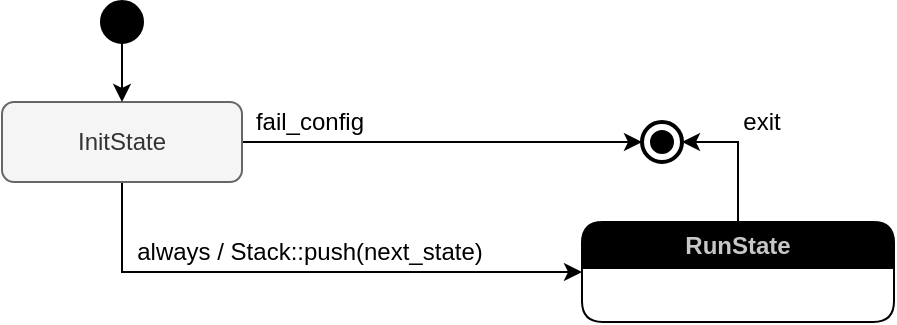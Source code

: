 <mxfile version="20.8.11" type="github">
  <diagram id="C5RBs43oDa-KdzZeNtuy" name="Page-1">
    <mxGraphModel dx="1687" dy="935" grid="1" gridSize="10" guides="1" tooltips="1" connect="1" arrows="1" fold="1" page="1" pageScale="1" pageWidth="827" pageHeight="1169" math="0" shadow="0">
      <root>
        <mxCell id="WIyWlLk6GJQsqaUBKTNV-0" />
        <mxCell id="WIyWlLk6GJQsqaUBKTNV-1" parent="WIyWlLk6GJQsqaUBKTNV-0" />
        <mxCell id="WplIWPO1-8t7H5gS-aHQ-6" style="edgeStyle=orthogonalEdgeStyle;rounded=0;orthogonalLoop=1;jettySize=auto;html=1;exitX=1;exitY=0.5;exitDx=0;exitDy=0;entryX=0;entryY=0.5;entryDx=0;entryDy=0;entryPerimeter=0;fontColor=#000000;" edge="1" parent="WIyWlLk6GJQsqaUBKTNV-1" source="WIyWlLk6GJQsqaUBKTNV-3" target="WplIWPO1-8t7H5gS-aHQ-52">
          <mxGeometry relative="1" as="geometry">
            <mxPoint x="80" y="40.0" as="targetPoint" />
            <Array as="points">
              <mxPoint x="350" y="90" />
              <mxPoint x="350" y="90" />
            </Array>
          </mxGeometry>
        </mxCell>
        <mxCell id="WplIWPO1-8t7H5gS-aHQ-11" style="edgeStyle=orthogonalEdgeStyle;rounded=0;orthogonalLoop=1;jettySize=auto;html=1;exitX=0.5;exitY=1;exitDx=0;exitDy=0;entryX=0;entryY=0.5;entryDx=0;entryDy=0;strokeColor=default;fontColor=#000000;" edge="1" parent="WIyWlLk6GJQsqaUBKTNV-1" source="WIyWlLk6GJQsqaUBKTNV-3" target="WplIWPO1-8t7H5gS-aHQ-2">
          <mxGeometry relative="1" as="geometry" />
        </mxCell>
        <mxCell id="WIyWlLk6GJQsqaUBKTNV-3" value="InitState" style="rounded=1;whiteSpace=wrap;html=1;fontSize=12;glass=0;strokeWidth=1;shadow=0;fillColor=#f5f5f5;fontColor=#333333;strokeColor=#666666;" parent="WIyWlLk6GJQsqaUBKTNV-1" vertex="1">
          <mxGeometry x="160" y="70" width="120" height="40" as="geometry" />
        </mxCell>
        <mxCell id="WplIWPO1-8t7H5gS-aHQ-1" style="edgeStyle=orthogonalEdgeStyle;rounded=0;orthogonalLoop=1;jettySize=auto;html=1;entryX=0.5;entryY=0;entryDx=0;entryDy=0;" edge="1" parent="WIyWlLk6GJQsqaUBKTNV-1" source="WplIWPO1-8t7H5gS-aHQ-0" target="WIyWlLk6GJQsqaUBKTNV-3">
          <mxGeometry relative="1" as="geometry" />
        </mxCell>
        <mxCell id="WplIWPO1-8t7H5gS-aHQ-0" value="" style="strokeWidth=2;html=1;shape=mxgraph.flowchart.start_2;whiteSpace=wrap;fillColor=#000000;" vertex="1" parent="WIyWlLk6GJQsqaUBKTNV-1">
          <mxGeometry x="210" y="20" width="20" height="20" as="geometry" />
        </mxCell>
        <mxCell id="WplIWPO1-8t7H5gS-aHQ-68" style="edgeStyle=orthogonalEdgeStyle;rounded=0;orthogonalLoop=1;jettySize=auto;html=1;exitX=0.5;exitY=0;exitDx=0;exitDy=0;entryX=1;entryY=0.5;entryDx=0;entryDy=0;entryPerimeter=0;strokeColor=default;fontColor=#000000;startArrow=none;startFill=0;endArrow=classic;endFill=1;" edge="1" parent="WIyWlLk6GJQsqaUBKTNV-1" source="WplIWPO1-8t7H5gS-aHQ-2" target="WplIWPO1-8t7H5gS-aHQ-52">
          <mxGeometry relative="1" as="geometry" />
        </mxCell>
        <mxCell id="WplIWPO1-8t7H5gS-aHQ-2" value="&lt;font color=&quot;#C7C7C7&quot;&gt;RunState&lt;/font&gt;" style="swimlane;whiteSpace=wrap;html=1;fillColor=#000000;rounded=1;" vertex="1" collapsed="1" parent="WIyWlLk6GJQsqaUBKTNV-1">
          <mxGeometry x="450" y="130" width="156" height="50" as="geometry">
            <mxRectangle x="450" y="130" width="640" height="510" as="alternateBounds" />
          </mxGeometry>
        </mxCell>
        <mxCell id="WplIWPO1-8t7H5gS-aHQ-29" style="edgeStyle=orthogonalEdgeStyle;rounded=0;orthogonalLoop=1;jettySize=auto;html=1;exitX=0.5;exitY=1;exitDx=0;exitDy=0;entryX=0;entryY=0.5;entryDx=0;entryDy=0;strokeColor=default;fontColor=#000000;" edge="1" parent="WplIWPO1-8t7H5gS-aHQ-2" source="WplIWPO1-8t7H5gS-aHQ-4" target="WplIWPO1-8t7H5gS-aHQ-12">
          <mxGeometry relative="1" as="geometry" />
        </mxCell>
        <mxCell id="WplIWPO1-8t7H5gS-aHQ-61" style="edgeStyle=orthogonalEdgeStyle;rounded=0;orthogonalLoop=1;jettySize=auto;html=1;exitX=0.25;exitY=0;exitDx=0;exitDy=0;entryX=1;entryY=0.5;entryDx=0;entryDy=0;entryPerimeter=0;strokeColor=default;fontColor=#000000;" edge="1" parent="WplIWPO1-8t7H5gS-aHQ-2" source="WplIWPO1-8t7H5gS-aHQ-4" target="WplIWPO1-8t7H5gS-aHQ-57">
          <mxGeometry relative="1" as="geometry" />
        </mxCell>
        <mxCell id="WplIWPO1-8t7H5gS-aHQ-4" value="&lt;div&gt;StateA&lt;/div&gt;&lt;div&gt;entry / Stack::pull()&lt;/div&gt;" style="whiteSpace=wrap;html=1;fontColor=#000000;fillColor=#F7F7F7;rounded=1;" vertex="1" parent="WplIWPO1-8t7H5gS-aHQ-2">
          <mxGeometry x="113.97" y="90" width="180" height="60" as="geometry" />
        </mxCell>
        <mxCell id="WplIWPO1-8t7H5gS-aHQ-10" style="edgeStyle=orthogonalEdgeStyle;rounded=0;orthogonalLoop=1;jettySize=auto;html=1;entryX=0;entryY=0.5;entryDx=0;entryDy=0;strokeColor=default;fontColor=#000000;exitX=1;exitY=0.5;exitDx=0;exitDy=0;" edge="1" parent="WplIWPO1-8t7H5gS-aHQ-2" source="WplIWPO1-8t7H5gS-aHQ-9" target="WplIWPO1-8t7H5gS-aHQ-4">
          <mxGeometry relative="1" as="geometry">
            <mxPoint x="73.97" y="120.0" as="sourcePoint" />
          </mxGeometry>
        </mxCell>
        <mxCell id="WplIWPO1-8t7H5gS-aHQ-9" value="" style="ellipse;whiteSpace=wrap;html=1;rounded=1;fontColor=#000000;fillColor=#000000;" vertex="1" parent="WplIWPO1-8t7H5gS-aHQ-2">
          <mxGeometry x="10" y="110" width="20" height="20" as="geometry" />
        </mxCell>
        <mxCell id="WplIWPO1-8t7H5gS-aHQ-14" value="success/Stack::push(next_state)" style="text;strokeColor=none;align=center;fillColor=none;html=1;verticalAlign=middle;whiteSpace=wrap;rounded=0;fontColor=#000000;" vertex="1" parent="WplIWPO1-8t7H5gS-aHQ-2">
          <mxGeometry x="223.97" y="150" width="140" height="40" as="geometry" />
        </mxCell>
        <mxCell id="WplIWPO1-8t7H5gS-aHQ-18" style="edgeStyle=orthogonalEdgeStyle;rounded=0;orthogonalLoop=1;jettySize=auto;html=1;exitX=1;exitY=0.5;exitDx=0;exitDy=0;strokeColor=default;fontColor=#000000;entryX=0.5;entryY=0;entryDx=0;entryDy=0;" edge="1" parent="WplIWPO1-8t7H5gS-aHQ-2" source="WplIWPO1-8t7H5gS-aHQ-4" target="WplIWPO1-8t7H5gS-aHQ-4">
          <mxGeometry relative="1" as="geometry">
            <mxPoint x="313.97" y="220" as="targetPoint" />
            <Array as="points">
              <mxPoint x="340" y="120" />
              <mxPoint x="340" y="70" />
              <mxPoint x="204" y="70" />
            </Array>
          </mxGeometry>
        </mxCell>
        <mxCell id="WplIWPO1-8t7H5gS-aHQ-19" value="fail" style="text;strokeColor=none;align=center;fillColor=none;html=1;verticalAlign=middle;whiteSpace=wrap;rounded=0;fontColor=#000000;" vertex="1" parent="WplIWPO1-8t7H5gS-aHQ-2">
          <mxGeometry x="283.97" y="100" width="60" height="30" as="geometry" />
        </mxCell>
        <mxCell id="WplIWPO1-8t7H5gS-aHQ-41" style="edgeStyle=orthogonalEdgeStyle;rounded=0;orthogonalLoop=1;jettySize=auto;html=1;entryX=0.778;entryY=0.026;entryDx=0;entryDy=0;strokeColor=default;fontColor=#000000;entryPerimeter=0;" edge="1" parent="WplIWPO1-8t7H5gS-aHQ-2" source="WplIWPO1-8t7H5gS-aHQ-21" target="WplIWPO1-8t7H5gS-aHQ-36">
          <mxGeometry relative="1" as="geometry" />
        </mxCell>
        <mxCell id="WplIWPO1-8t7H5gS-aHQ-21" value="&lt;div&gt;StateD&lt;/div&gt;&lt;div&gt;entry / Stack::pull()&lt;br&gt;&lt;/div&gt;" style="whiteSpace=wrap;html=1;rounded=1;fontColor=#333333;fillColor=#f5f5f5;strokeColor=#666666;" vertex="1" parent="WplIWPO1-8t7H5gS-aHQ-2">
          <mxGeometry x="273.97" y="310" width="160" height="60" as="geometry" />
        </mxCell>
        <mxCell id="WplIWPO1-8t7H5gS-aHQ-42" style="edgeStyle=orthogonalEdgeStyle;rounded=0;orthogonalLoop=1;jettySize=auto;html=1;exitX=0.5;exitY=1;exitDx=0;exitDy=0;entryX=0.224;entryY=0.026;entryDx=0;entryDy=0;strokeColor=default;fontColor=#000000;entryPerimeter=0;" edge="1" parent="WplIWPO1-8t7H5gS-aHQ-2" source="WplIWPO1-8t7H5gS-aHQ-20" target="WplIWPO1-8t7H5gS-aHQ-36">
          <mxGeometry relative="1" as="geometry" />
        </mxCell>
        <mxCell id="WplIWPO1-8t7H5gS-aHQ-20" value="&lt;div&gt;StateC&lt;/div&gt;&lt;div&gt;entry / Stack::pull()&lt;br&gt;&lt;/div&gt;" style="whiteSpace=wrap;html=1;rounded=1;fontColor=#333333;fillColor=#f5f5f5;strokeColor=#666666;" vertex="1" parent="WplIWPO1-8t7H5gS-aHQ-2">
          <mxGeometry x="73.97" y="310" width="160" height="60" as="geometry" />
        </mxCell>
        <mxCell id="WplIWPO1-8t7H5gS-aHQ-27" value="success_c / Stack::push(next_state)" style="text;strokeColor=none;align=center;fillColor=none;html=1;verticalAlign=middle;whiteSpace=wrap;rounded=0;fontColor=#000000;" vertex="1" parent="WplIWPO1-8t7H5gS-aHQ-2">
          <mxGeometry x="178.97" y="210" width="230" height="30" as="geometry" />
        </mxCell>
        <mxCell id="WplIWPO1-8t7H5gS-aHQ-62" style="edgeStyle=orthogonalEdgeStyle;rounded=0;orthogonalLoop=1;jettySize=auto;html=1;exitX=0.25;exitY=0;exitDx=0;exitDy=0;entryX=1;entryY=0.5;entryDx=0;entryDy=0;entryPerimeter=0;strokeColor=default;fontColor=#000000;" edge="1" parent="WplIWPO1-8t7H5gS-aHQ-2" source="WplIWPO1-8t7H5gS-aHQ-12" target="WplIWPO1-8t7H5gS-aHQ-56">
          <mxGeometry relative="1" as="geometry" />
        </mxCell>
        <mxCell id="WplIWPO1-8t7H5gS-aHQ-12" value="&lt;div&gt;StateB&lt;/div&gt;&lt;div&gt;entry / Stack::pull()&lt;/div&gt;" style="whiteSpace=wrap;html=1;rounded=1;fontColor=#333333;fillColor=#f5f5f5;strokeColor=#666666;" vertex="1" parent="WplIWPO1-8t7H5gS-aHQ-2">
          <mxGeometry x="393.97" y="150" width="180" height="60" as="geometry" />
        </mxCell>
        <mxCell id="WplIWPO1-8t7H5gS-aHQ-23" style="edgeStyle=orthogonalEdgeStyle;rounded=0;orthogonalLoop=1;jettySize=auto;html=1;exitX=0.75;exitY=1;exitDx=0;exitDy=0;strokeColor=default;fontColor=#000000;entryX=0.5;entryY=0;entryDx=0;entryDy=0;" edge="1" parent="WplIWPO1-8t7H5gS-aHQ-2" source="WplIWPO1-8t7H5gS-aHQ-12" target="WplIWPO1-8t7H5gS-aHQ-21">
          <mxGeometry relative="1" as="geometry">
            <Array as="points">
              <mxPoint x="528.97" y="280" />
              <mxPoint x="353.97" y="280" />
            </Array>
          </mxGeometry>
        </mxCell>
        <mxCell id="WplIWPO1-8t7H5gS-aHQ-24" style="edgeStyle=orthogonalEdgeStyle;rounded=0;orthogonalLoop=1;jettySize=auto;html=1;exitX=0.25;exitY=1;exitDx=0;exitDy=0;entryX=0.5;entryY=0;entryDx=0;entryDy=0;strokeColor=default;fontColor=#000000;" edge="1" parent="WplIWPO1-8t7H5gS-aHQ-2" source="WplIWPO1-8t7H5gS-aHQ-12" target="WplIWPO1-8t7H5gS-aHQ-20">
          <mxGeometry relative="1" as="geometry">
            <Array as="points">
              <mxPoint x="438.97" y="230" />
              <mxPoint x="153.97" y="230" />
            </Array>
          </mxGeometry>
        </mxCell>
        <mxCell id="WplIWPO1-8t7H5gS-aHQ-28" value="success_d / Stack::push(next_state)" style="text;strokeColor=none;align=center;fillColor=none;html=1;verticalAlign=middle;whiteSpace=wrap;rounded=0;fontColor=#000000;" vertex="1" parent="WplIWPO1-8t7H5gS-aHQ-2">
          <mxGeometry x="313.97" y="255" width="230" height="30" as="geometry" />
        </mxCell>
        <mxCell id="WplIWPO1-8t7H5gS-aHQ-33" value="" style="edgeStyle=none;orthogonalLoop=1;jettySize=auto;html=1;rounded=0;strokeColor=default;fontColor=#000000;entryX=0.5;entryY=0;entryDx=0;entryDy=0;exitX=1;exitY=0.5;exitDx=0;exitDy=0;" edge="1" parent="WplIWPO1-8t7H5gS-aHQ-2" source="WplIWPO1-8t7H5gS-aHQ-12" target="WplIWPO1-8t7H5gS-aHQ-12">
          <mxGeometry width="80" relative="1" as="geometry">
            <mxPoint x="408.97" y="110" as="sourcePoint" />
            <mxPoint x="488.97" y="110" as="targetPoint" />
            <Array as="points">
              <mxPoint x="613.97" y="180" />
              <mxPoint x="613.97" y="130" />
              <mxPoint x="483.97" y="130" />
            </Array>
          </mxGeometry>
        </mxCell>
        <mxCell id="WplIWPO1-8t7H5gS-aHQ-35" value="fail_c | fail_d" style="text;strokeColor=none;align=center;fillColor=none;html=1;verticalAlign=middle;whiteSpace=wrap;rounded=0;fontColor=#000000;" vertex="1" parent="WplIWPO1-8t7H5gS-aHQ-2">
          <mxGeometry x="503.97" y="110" width="110" height="30" as="geometry" />
        </mxCell>
        <mxCell id="WplIWPO1-8t7H5gS-aHQ-49" style="edgeStyle=orthogonalEdgeStyle;rounded=0;orthogonalLoop=1;jettySize=auto;html=1;exitX=0;exitY=0.5;exitDx=0;exitDy=0;entryX=1;entryY=0.5;entryDx=0;entryDy=0;entryPerimeter=0;strokeColor=default;fontColor=#000000;" edge="1" parent="WplIWPO1-8t7H5gS-aHQ-2" source="WplIWPO1-8t7H5gS-aHQ-36" target="WplIWPO1-8t7H5gS-aHQ-48">
          <mxGeometry relative="1" as="geometry" />
        </mxCell>
        <mxCell id="WplIWPO1-8t7H5gS-aHQ-36" value="&lt;div&gt;StateE&lt;/div&gt;&lt;div&gt;entry / Stack::pull()&lt;br&gt;&lt;/div&gt;" style="whiteSpace=wrap;html=1;rounded=1;fontColor=#333333;fillColor=#f5f5f5;strokeColor=#666666;" vertex="1" parent="WplIWPO1-8t7H5gS-aHQ-2">
          <mxGeometry x="73.97" y="420" width="360" height="60" as="geometry" />
        </mxCell>
        <mxCell id="WplIWPO1-8t7H5gS-aHQ-39" value="success/Stack::push(next_state)" style="text;strokeColor=none;align=center;fillColor=none;html=1;verticalAlign=middle;whiteSpace=wrap;rounded=0;fontColor=#000000;" vertex="1" parent="WplIWPO1-8t7H5gS-aHQ-2">
          <mxGeometry x="153.97" y="370" width="210" height="30" as="geometry" />
        </mxCell>
        <mxCell id="WplIWPO1-8t7H5gS-aHQ-43" style="edgeStyle=orthogonalEdgeStyle;rounded=0;orthogonalLoop=1;jettySize=auto;html=1;exitX=0.75;exitY=1;exitDx=0;exitDy=0;entryX=1;entryY=0.5;entryDx=0;entryDy=0;strokeColor=default;fontColor=#000000;" edge="1" parent="WplIWPO1-8t7H5gS-aHQ-2" source="WplIWPO1-8t7H5gS-aHQ-21" target="WplIWPO1-8t7H5gS-aHQ-21">
          <mxGeometry relative="1" as="geometry">
            <Array as="points">
              <mxPoint x="394" y="390" />
              <mxPoint x="480" y="390" />
              <mxPoint x="480" y="340" />
            </Array>
          </mxGeometry>
        </mxCell>
        <mxCell id="WplIWPO1-8t7H5gS-aHQ-44" value="fail" style="text;strokeColor=none;align=center;fillColor=none;html=1;verticalAlign=middle;whiteSpace=wrap;rounded=0;fontColor=#000000;" vertex="1" parent="WplIWPO1-8t7H5gS-aHQ-2">
          <mxGeometry x="408.97" y="370" width="60" height="30" as="geometry" />
        </mxCell>
        <mxCell id="WplIWPO1-8t7H5gS-aHQ-45" style="edgeStyle=orthogonalEdgeStyle;rounded=0;orthogonalLoop=1;jettySize=auto;html=1;exitX=0.25;exitY=1;exitDx=0;exitDy=0;entryX=0;entryY=0.5;entryDx=0;entryDy=0;strokeColor=default;fontColor=#000000;" edge="1" parent="WplIWPO1-8t7H5gS-aHQ-2" source="WplIWPO1-8t7H5gS-aHQ-20" target="WplIWPO1-8t7H5gS-aHQ-20">
          <mxGeometry relative="1" as="geometry">
            <Array as="points">
              <mxPoint x="114" y="390" />
              <mxPoint x="30" y="390" />
              <mxPoint x="30" y="340" />
            </Array>
          </mxGeometry>
        </mxCell>
        <mxCell id="WplIWPO1-8t7H5gS-aHQ-46" value="fail" style="text;strokeColor=none;align=center;fillColor=none;html=1;verticalAlign=middle;whiteSpace=wrap;rounded=0;fontColor=#000000;" vertex="1" parent="WplIWPO1-8t7H5gS-aHQ-2">
          <mxGeometry x="50" y="370" width="60" height="30" as="geometry" />
        </mxCell>
        <mxCell id="WplIWPO1-8t7H5gS-aHQ-48" value="" style="verticalLabelPosition=bottom;verticalAlign=top;html=1;shape=mxgraph.flowchart.or;rounded=1;fontColor=#000000;fillColor=none;" vertex="1" parent="WplIWPO1-8t7H5gS-aHQ-2">
          <mxGeometry x="10" y="440" width="20" height="20" as="geometry" />
        </mxCell>
        <mxCell id="WplIWPO1-8t7H5gS-aHQ-50" value="exit" style="text;strokeColor=none;align=center;fillColor=none;html=1;verticalAlign=middle;whiteSpace=wrap;rounded=0;fontColor=#000000;" vertex="1" parent="WplIWPO1-8t7H5gS-aHQ-2">
          <mxGeometry x="30" y="430" width="60" height="30" as="geometry" />
        </mxCell>
        <mxCell id="WplIWPO1-8t7H5gS-aHQ-56" value="" style="verticalLabelPosition=bottom;verticalAlign=top;html=1;shape=mxgraph.flowchart.or;rounded=1;fontColor=#000000;fillColor=none;" vertex="1" parent="WplIWPO1-8t7H5gS-aHQ-2">
          <mxGeometry x="363.97" y="110" width="20" height="20" as="geometry" />
        </mxCell>
        <mxCell id="WplIWPO1-8t7H5gS-aHQ-57" value="" style="verticalLabelPosition=bottom;verticalAlign=top;html=1;shape=mxgraph.flowchart.or;rounded=1;fontColor=#000000;fillColor=none;" vertex="1" parent="WplIWPO1-8t7H5gS-aHQ-2">
          <mxGeometry x="93.97" y="50" width="20" height="20" as="geometry" />
        </mxCell>
        <mxCell id="WplIWPO1-8t7H5gS-aHQ-63" value="exit" style="text;strokeColor=none;align=center;fillColor=none;html=1;verticalAlign=middle;whiteSpace=wrap;rounded=0;fontColor=#000000;" vertex="1" parent="WplIWPO1-8t7H5gS-aHQ-2">
          <mxGeometry x="110" y="40" width="60" height="30" as="geometry" />
        </mxCell>
        <mxCell id="WplIWPO1-8t7H5gS-aHQ-64" value="exit" style="text;strokeColor=none;align=center;fillColor=none;html=1;verticalAlign=middle;whiteSpace=wrap;rounded=0;fontColor=#000000;" vertex="1" parent="WplIWPO1-8t7H5gS-aHQ-2">
          <mxGeometry x="383.97" y="100" width="60" height="30" as="geometry" />
        </mxCell>
        <mxCell id="WplIWPO1-8t7H5gS-aHQ-3" value="&lt;font color=&quot;#000000&quot;&gt;always / Stack::push(next_state)&lt;br&gt;&lt;/font&gt;" style="text;html=1;strokeColor=none;fillColor=none;align=center;verticalAlign=middle;whiteSpace=wrap;rounded=0;fontColor=#C7C7C7;" vertex="1" parent="WIyWlLk6GJQsqaUBKTNV-1">
          <mxGeometry x="214" y="130" width="200" height="30" as="geometry" />
        </mxCell>
        <mxCell id="WplIWPO1-8t7H5gS-aHQ-7" value="fail_config" style="text;html=1;strokeColor=none;fillColor=none;align=center;verticalAlign=middle;whiteSpace=wrap;rounded=0;fontColor=#000000;" vertex="1" parent="WIyWlLk6GJQsqaUBKTNV-1">
          <mxGeometry x="244" y="70" width="140" height="20" as="geometry" />
        </mxCell>
        <mxCell id="WplIWPO1-8t7H5gS-aHQ-51" value="" style="strokeWidth=2;html=1;shape=mxgraph.flowchart.start_2;whiteSpace=wrap;fillColor=#000000;" vertex="1" parent="WIyWlLk6GJQsqaUBKTNV-1">
          <mxGeometry x="485" y="85" width="10" height="10" as="geometry" />
        </mxCell>
        <mxCell id="WplIWPO1-8t7H5gS-aHQ-52" value="" style="strokeWidth=2;html=1;shape=mxgraph.flowchart.start_2;whiteSpace=wrap;fillColor=none;" vertex="1" parent="WIyWlLk6GJQsqaUBKTNV-1">
          <mxGeometry x="480" y="80" width="20" height="20" as="geometry" />
        </mxCell>
        <mxCell id="WplIWPO1-8t7H5gS-aHQ-54" value="exit" style="text;strokeColor=none;align=center;fillColor=none;html=1;verticalAlign=middle;whiteSpace=wrap;rounded=0;fontColor=#000000;" vertex="1" parent="WIyWlLk6GJQsqaUBKTNV-1">
          <mxGeometry x="510" y="65" width="60" height="30" as="geometry" />
        </mxCell>
      </root>
    </mxGraphModel>
  </diagram>
</mxfile>
